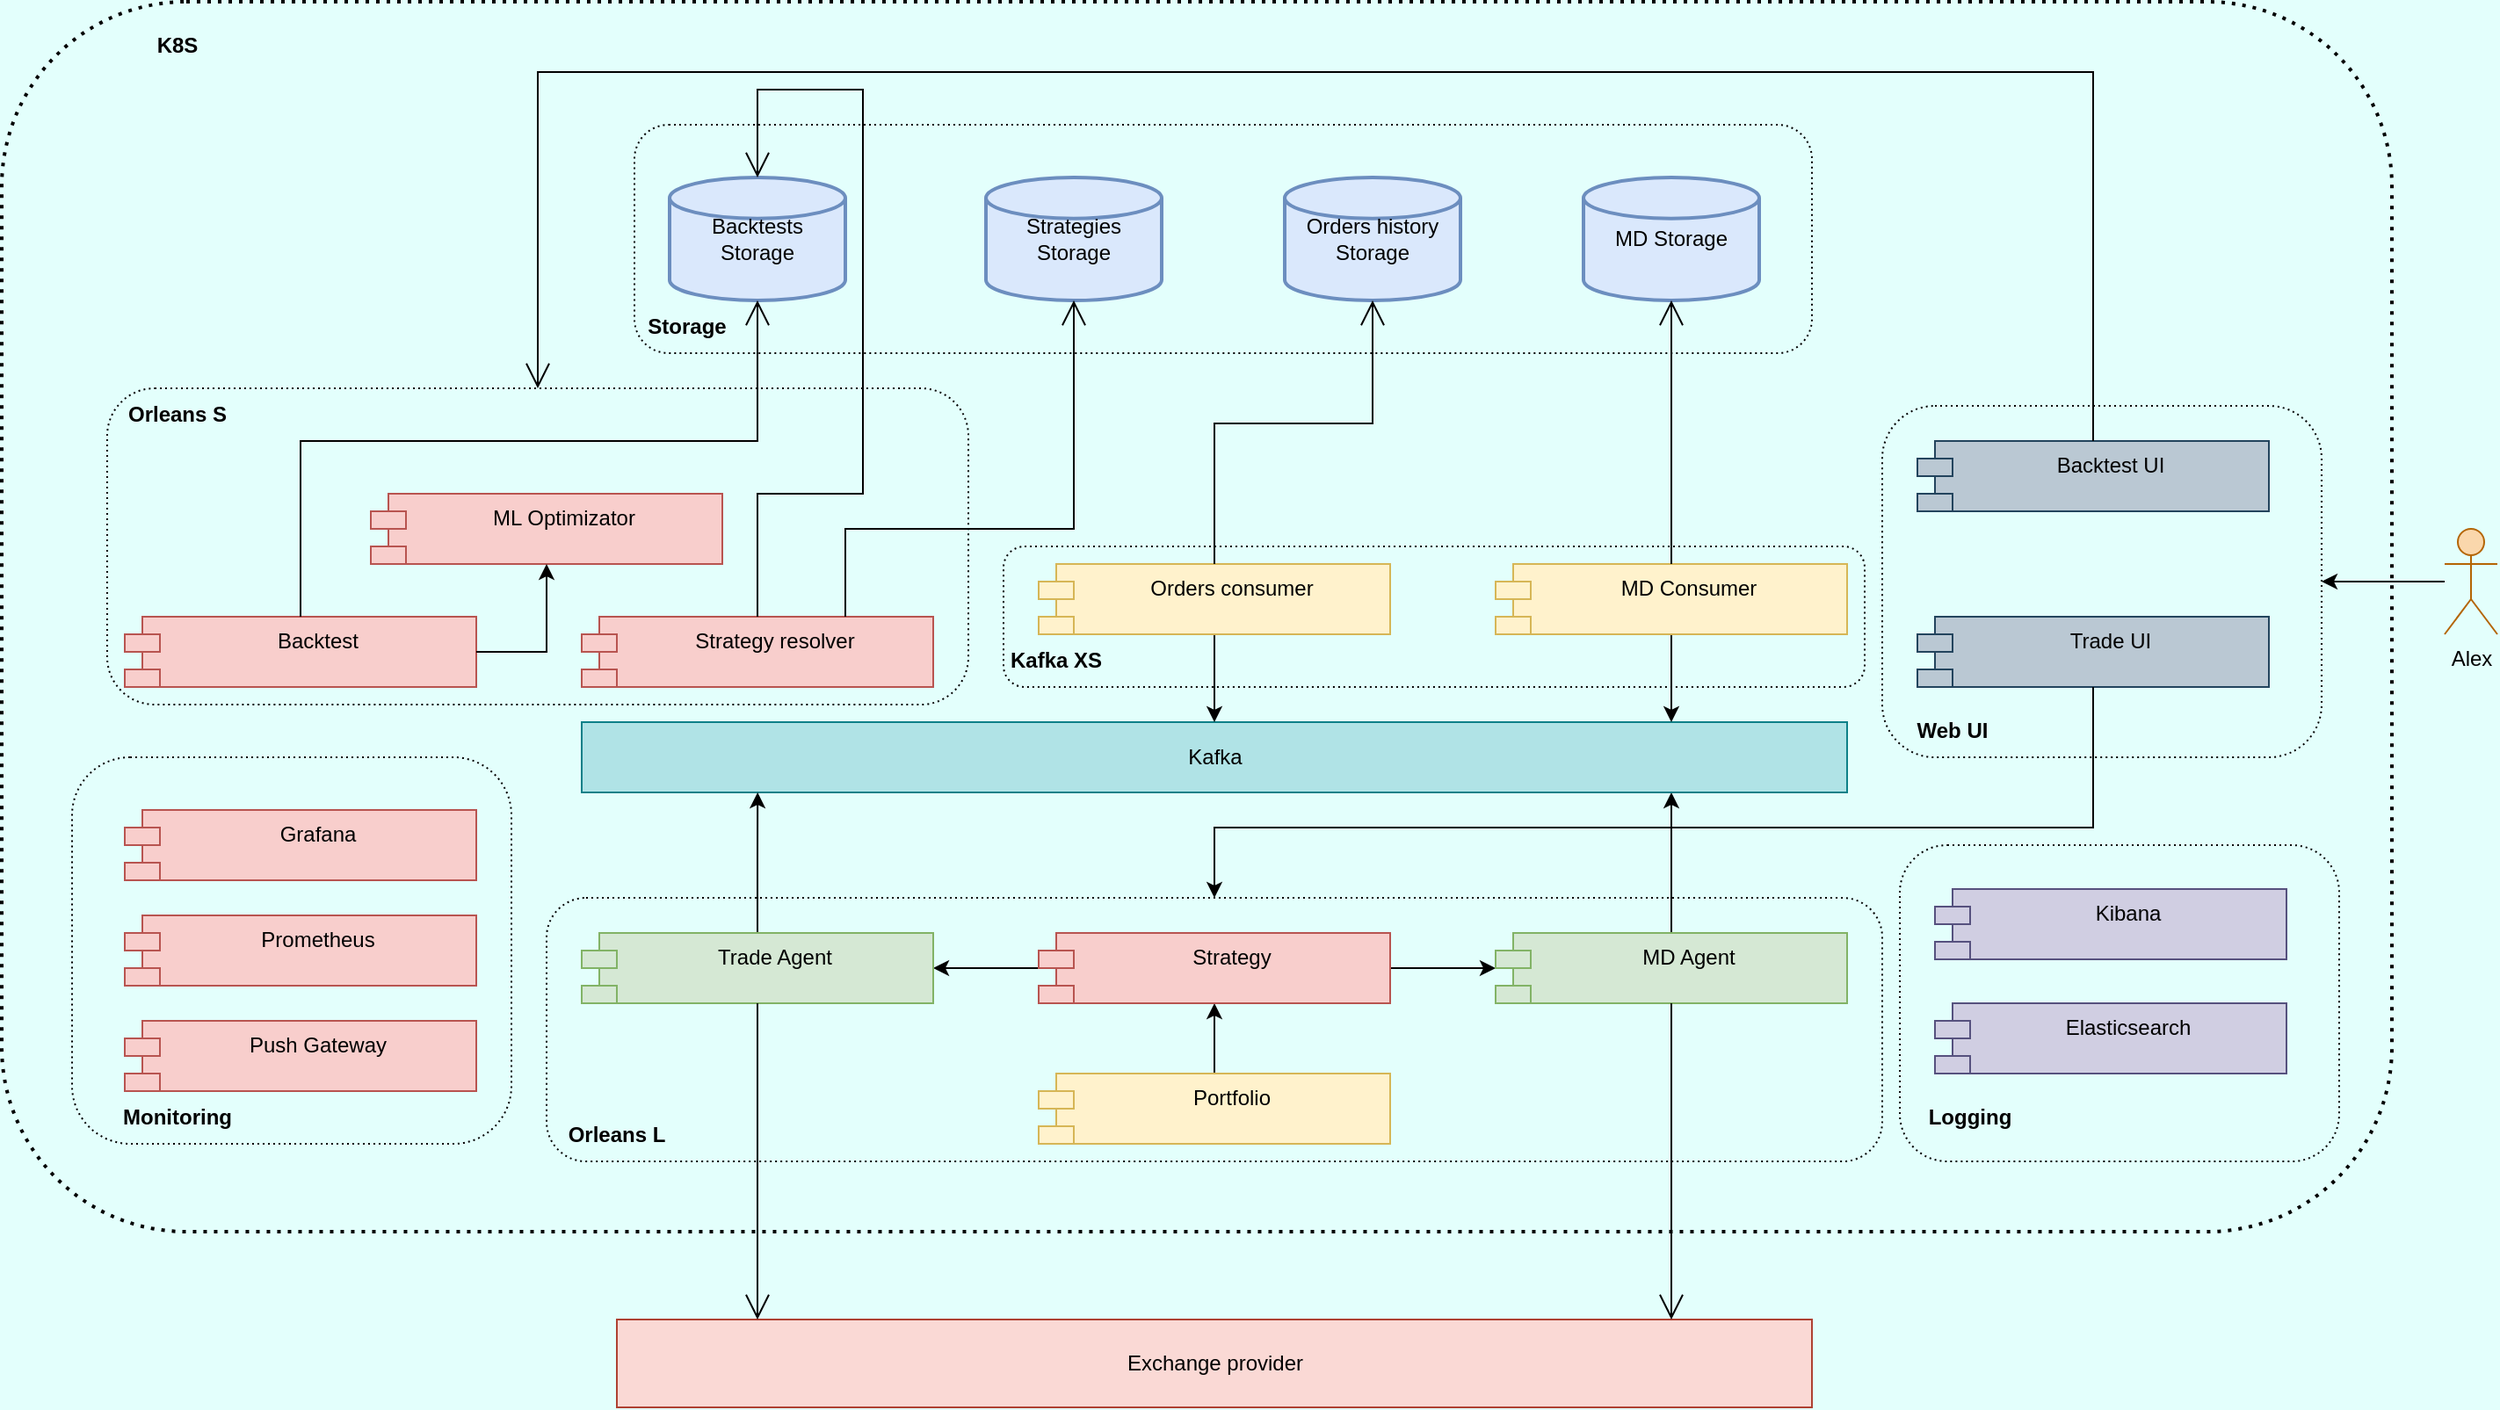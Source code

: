 <mxfile version="19.0.1" type="github">
  <diagram id="WKE2A_Vjz8Hv6VAIDM-J" name="Page-1">
    <mxGraphModel dx="2416" dy="2037" grid="1" gridSize="10" guides="1" tooltips="1" connect="1" arrows="1" fold="1" page="1" pageScale="1" pageWidth="827" pageHeight="1169" background="#E3FFFC" math="0" shadow="0">
      <root>
        <mxCell id="0" />
        <mxCell id="1" parent="0" />
        <mxCell id="pOZ7k_gRxGgjl1iSn6RZ-61" value="" style="group" parent="1" vertex="1" connectable="0">
          <mxGeometry x="-170" y="180" width="250" height="220" as="geometry" />
        </mxCell>
        <mxCell id="pOZ7k_gRxGgjl1iSn6RZ-43" value="Push Gateway" style="shape=module;align=left;spacingLeft=20;align=center;verticalAlign=top;fillColor=#f8cecc;strokeColor=#b85450;" parent="pOZ7k_gRxGgjl1iSn6RZ-61" vertex="1">
          <mxGeometry x="30" y="150" width="200" height="40" as="geometry" />
        </mxCell>
        <mxCell id="pOZ7k_gRxGgjl1iSn6RZ-44" value="Prometheus" style="shape=module;align=left;spacingLeft=20;align=center;verticalAlign=top;fillColor=#f8cecc;strokeColor=#b85450;" parent="pOZ7k_gRxGgjl1iSn6RZ-61" vertex="1">
          <mxGeometry x="30" y="90" width="200" height="40" as="geometry" />
        </mxCell>
        <mxCell id="pOZ7k_gRxGgjl1iSn6RZ-45" value="Grafana" style="shape=module;align=left;spacingLeft=20;align=center;verticalAlign=top;fillColor=#f8cecc;strokeColor=#b85450;" parent="pOZ7k_gRxGgjl1iSn6RZ-61" vertex="1">
          <mxGeometry x="30" y="30" width="200" height="40" as="geometry" />
        </mxCell>
        <mxCell id="pOZ7k_gRxGgjl1iSn6RZ-46" value="" style="rounded=1;whiteSpace=wrap;html=1;dashed=1;dashPattern=1 2;fillColor=none;" parent="pOZ7k_gRxGgjl1iSn6RZ-61" vertex="1">
          <mxGeometry width="250" height="220" as="geometry" />
        </mxCell>
        <mxCell id="pOZ7k_gRxGgjl1iSn6RZ-47" value="Monitoring" style="text;html=1;strokeColor=none;fillColor=none;align=center;verticalAlign=middle;whiteSpace=wrap;rounded=0;dashed=1;dashPattern=1 2;fontStyle=1" parent="pOZ7k_gRxGgjl1iSn6RZ-61" vertex="1">
          <mxGeometry x="30" y="190" width="60" height="30" as="geometry" />
        </mxCell>
        <mxCell id="pOZ7k_gRxGgjl1iSn6RZ-63" value="" style="rounded=1;whiteSpace=wrap;html=1;fillColor=none;dashed=1;dashPattern=1 2;strokeWidth=2;" parent="1" vertex="1">
          <mxGeometry x="-210" y="-250" width="1360" height="700" as="geometry" />
        </mxCell>
        <mxCell id="pOZ7k_gRxGgjl1iSn6RZ-36" value="" style="rounded=1;whiteSpace=wrap;html=1;dashed=1;dashPattern=1 2;fillColor=none;" parent="1" vertex="1">
          <mxGeometry x="-150" y="-30" width="490" height="180" as="geometry" />
        </mxCell>
        <mxCell id="pOZ7k_gRxGgjl1iSn6RZ-37" value="" style="rounded=1;whiteSpace=wrap;html=1;dashed=1;dashPattern=1 2;fillColor=none;" parent="1" vertex="1">
          <mxGeometry x="150" y="-180" width="670" height="130" as="geometry" />
        </mxCell>
        <mxCell id="pOZ7k_gRxGgjl1iSn6RZ-34" value="" style="rounded=1;whiteSpace=wrap;html=1;dashed=1;dashPattern=1 2;fillColor=none;" parent="1" vertex="1">
          <mxGeometry x="860" y="-20" width="250" height="200" as="geometry" />
        </mxCell>
        <mxCell id="pOZ7k_gRxGgjl1iSn6RZ-33" value="" style="rounded=1;whiteSpace=wrap;html=1;dashed=1;dashPattern=1 2;fillColor=none;" parent="1" vertex="1">
          <mxGeometry x="100" y="260" width="760" height="150" as="geometry" />
        </mxCell>
        <mxCell id="pOZ7k_gRxGgjl1iSn6RZ-18" value="" style="edgeStyle=orthogonalEdgeStyle;rounded=0;orthogonalLoop=1;jettySize=auto;html=1;" parent="1" source="pOZ7k_gRxGgjl1iSn6RZ-1" target="pOZ7k_gRxGgjl1iSn6RZ-2" edge="1">
          <mxGeometry relative="1" as="geometry" />
        </mxCell>
        <mxCell id="pOZ7k_gRxGgjl1iSn6RZ-1" value="Portfolio" style="shape=module;align=left;spacingLeft=20;align=center;verticalAlign=top;fillColor=#fff2cc;strokeColor=#d6b656;" parent="1" vertex="1">
          <mxGeometry x="380" y="360" width="200" height="40" as="geometry" />
        </mxCell>
        <mxCell id="pOZ7k_gRxGgjl1iSn6RZ-16" value="" style="edgeStyle=orthogonalEdgeStyle;rounded=0;orthogonalLoop=1;jettySize=auto;html=1;" parent="1" source="pOZ7k_gRxGgjl1iSn6RZ-2" target="pOZ7k_gRxGgjl1iSn6RZ-9" edge="1">
          <mxGeometry relative="1" as="geometry" />
        </mxCell>
        <mxCell id="pOZ7k_gRxGgjl1iSn6RZ-17" value="" style="edgeStyle=orthogonalEdgeStyle;rounded=0;orthogonalLoop=1;jettySize=auto;html=1;" parent="1" source="pOZ7k_gRxGgjl1iSn6RZ-2" target="pOZ7k_gRxGgjl1iSn6RZ-4" edge="1">
          <mxGeometry relative="1" as="geometry" />
        </mxCell>
        <mxCell id="pOZ7k_gRxGgjl1iSn6RZ-2" value="Strategy" style="shape=module;align=left;spacingLeft=20;align=center;verticalAlign=top;fillColor=#f8cecc;strokeColor=#b85450;" parent="1" vertex="1">
          <mxGeometry x="380" y="280" width="200" height="40" as="geometry" />
        </mxCell>
        <mxCell id="pOZ7k_gRxGgjl1iSn6RZ-8" value="" style="edgeStyle=orthogonalEdgeStyle;rounded=0;orthogonalLoop=1;jettySize=auto;html=1;" parent="1" source="pOZ7k_gRxGgjl1iSn6RZ-4" edge="1">
          <mxGeometry relative="1" as="geometry">
            <mxPoint x="740" y="200" as="targetPoint" />
          </mxGeometry>
        </mxCell>
        <mxCell id="pOZ7k_gRxGgjl1iSn6RZ-4" value="MD Agent" style="shape=module;align=left;spacingLeft=20;align=center;verticalAlign=top;fillColor=#d5e8d4;strokeColor=#82b366;" parent="1" vertex="1">
          <mxGeometry x="640" y="280" width="200" height="40" as="geometry" />
        </mxCell>
        <mxCell id="pOZ7k_gRxGgjl1iSn6RZ-5" value="MD Storage" style="strokeWidth=2;html=1;shape=mxgraph.flowchart.database;whiteSpace=wrap;fillColor=#dae8fc;strokeColor=#6c8ebf;" parent="1" vertex="1">
          <mxGeometry x="690" y="-150" width="100" height="70" as="geometry" />
        </mxCell>
        <mxCell id="pOZ7k_gRxGgjl1iSn6RZ-6" value="Kafka" style="html=1;fillColor=#b0e3e6;strokeColor=#0e8088;" parent="1" vertex="1">
          <mxGeometry x="120" y="160" width="720" height="40" as="geometry" />
        </mxCell>
        <mxCell id="pOZ7k_gRxGgjl1iSn6RZ-10" value="" style="edgeStyle=orthogonalEdgeStyle;rounded=0;orthogonalLoop=1;jettySize=auto;html=1;entryX=0.139;entryY=1;entryDx=0;entryDy=0;entryPerimeter=0;" parent="1" source="pOZ7k_gRxGgjl1iSn6RZ-9" target="pOZ7k_gRxGgjl1iSn6RZ-6" edge="1">
          <mxGeometry relative="1" as="geometry" />
        </mxCell>
        <mxCell id="pOZ7k_gRxGgjl1iSn6RZ-9" value="Trade Agent" style="shape=module;align=left;spacingLeft=20;align=center;verticalAlign=top;fillColor=#d5e8d4;strokeColor=#82b366;" parent="1" vertex="1">
          <mxGeometry x="120" y="280" width="200" height="40" as="geometry" />
        </mxCell>
        <mxCell id="pOZ7k_gRxGgjl1iSn6RZ-11" value="Strategies Storage" style="strokeWidth=2;html=1;shape=mxgraph.flowchart.database;whiteSpace=wrap;fillColor=#dae8fc;strokeColor=#6c8ebf;" parent="1" vertex="1">
          <mxGeometry x="350" y="-150" width="100" height="70" as="geometry" />
        </mxCell>
        <mxCell id="pOZ7k_gRxGgjl1iSn6RZ-12" value="Orders history Storage" style="strokeWidth=2;html=1;shape=mxgraph.flowchart.database;whiteSpace=wrap;fillColor=#dae8fc;strokeColor=#6c8ebf;" parent="1" vertex="1">
          <mxGeometry x="520" y="-150" width="100" height="70" as="geometry" />
        </mxCell>
        <mxCell id="pOZ7k_gRxGgjl1iSn6RZ-20" value="" style="edgeStyle=orthogonalEdgeStyle;rounded=0;orthogonalLoop=1;jettySize=auto;html=1;" parent="1" source="pOZ7k_gRxGgjl1iSn6RZ-13" edge="1">
          <mxGeometry relative="1" as="geometry">
            <mxPoint x="740" y="160" as="targetPoint" />
          </mxGeometry>
        </mxCell>
        <mxCell id="pOZ7k_gRxGgjl1iSn6RZ-13" value="MD Consumer" style="shape=module;align=left;spacingLeft=20;align=center;verticalAlign=top;fillColor=#fff2cc;strokeColor=#d6b656;" parent="1" vertex="1">
          <mxGeometry x="640" y="70" width="200" height="40" as="geometry" />
        </mxCell>
        <mxCell id="pOZ7k_gRxGgjl1iSn6RZ-19" value="" style="edgeStyle=orthogonalEdgeStyle;rounded=0;orthogonalLoop=1;jettySize=auto;html=1;entryX=0.5;entryY=0;entryDx=0;entryDy=0;" parent="1" source="pOZ7k_gRxGgjl1iSn6RZ-14" target="pOZ7k_gRxGgjl1iSn6RZ-6" edge="1">
          <mxGeometry relative="1" as="geometry" />
        </mxCell>
        <mxCell id="pOZ7k_gRxGgjl1iSn6RZ-14" value="Orders consumer" style="shape=module;align=left;spacingLeft=20;align=center;verticalAlign=top;fillColor=#fff2cc;strokeColor=#d6b656;" parent="1" vertex="1">
          <mxGeometry x="380" y="70" width="200" height="40" as="geometry" />
        </mxCell>
        <mxCell id="pOZ7k_gRxGgjl1iSn6RZ-15" value="Backtests&lt;br&gt;Storage" style="strokeWidth=2;html=1;shape=mxgraph.flowchart.database;whiteSpace=wrap;fillColor=#dae8fc;strokeColor=#6c8ebf;" parent="1" vertex="1">
          <mxGeometry x="170" y="-150" width="100" height="70" as="geometry" />
        </mxCell>
        <mxCell id="pOZ7k_gRxGgjl1iSn6RZ-21" value="Backtest" style="shape=module;align=left;spacingLeft=20;align=center;verticalAlign=top;fillColor=#f8cecc;strokeColor=#b85450;" parent="1" vertex="1">
          <mxGeometry x="-140" y="100" width="200" height="40" as="geometry" />
        </mxCell>
        <mxCell id="pOZ7k_gRxGgjl1iSn6RZ-22" value="Backtest UI" style="shape=module;align=left;spacingLeft=20;align=center;verticalAlign=top;fillColor=#bac8d3;strokeColor=#23445d;" parent="1" vertex="1">
          <mxGeometry x="880" width="200" height="40" as="geometry" />
        </mxCell>
        <mxCell id="pOZ7k_gRxGgjl1iSn6RZ-23" value="Trade UI" style="shape=module;align=left;spacingLeft=20;align=center;verticalAlign=top;fillColor=#bac8d3;strokeColor=#23445d;" parent="1" vertex="1">
          <mxGeometry x="880" y="100" width="200" height="40" as="geometry" />
        </mxCell>
        <mxCell id="pOZ7k_gRxGgjl1iSn6RZ-24" value="" style="endArrow=open;endFill=1;endSize=12;html=1;rounded=0;exitX=0.5;exitY=0;exitDx=0;exitDy=0;entryX=0.5;entryY=1;entryDx=0;entryDy=0;entryPerimeter=0;" parent="1" source="pOZ7k_gRxGgjl1iSn6RZ-13" target="pOZ7k_gRxGgjl1iSn6RZ-5" edge="1">
          <mxGeometry width="160" relative="1" as="geometry">
            <mxPoint x="820" as="sourcePoint" />
            <mxPoint x="980" as="targetPoint" />
            <Array as="points">
              <mxPoint x="740" y="20" />
            </Array>
          </mxGeometry>
        </mxCell>
        <mxCell id="pOZ7k_gRxGgjl1iSn6RZ-25" value="" style="endArrow=open;endFill=1;endSize=12;html=1;rounded=0;exitX=0.5;exitY=0;exitDx=0;exitDy=0;entryX=0.5;entryY=1;entryDx=0;entryDy=0;entryPerimeter=0;" parent="1" source="pOZ7k_gRxGgjl1iSn6RZ-14" target="pOZ7k_gRxGgjl1iSn6RZ-12" edge="1">
          <mxGeometry width="160" relative="1" as="geometry">
            <mxPoint x="540" y="20" as="sourcePoint" />
            <mxPoint x="700" y="20" as="targetPoint" />
            <Array as="points">
              <mxPoint x="480" y="-10" />
              <mxPoint x="570" y="-10" />
            </Array>
          </mxGeometry>
        </mxCell>
        <mxCell id="pOZ7k_gRxGgjl1iSn6RZ-26" value="" style="endArrow=open;endFill=1;endSize=12;html=1;rounded=0;exitX=0.5;exitY=0;exitDx=0;exitDy=0;entryX=0.5;entryY=0;entryDx=0;entryDy=0;" parent="1" source="pOZ7k_gRxGgjl1iSn6RZ-22" target="pOZ7k_gRxGgjl1iSn6RZ-36" edge="1">
          <mxGeometry width="160" relative="1" as="geometry">
            <mxPoint x="1050" y="-10" as="sourcePoint" />
            <mxPoint x="1210" y="-10" as="targetPoint" />
            <Array as="points">
              <mxPoint x="980" y="-210" />
              <mxPoint x="95" y="-210" />
            </Array>
          </mxGeometry>
        </mxCell>
        <mxCell id="pOZ7k_gRxGgjl1iSn6RZ-28" value="" style="endArrow=open;endFill=1;endSize=12;html=1;rounded=0;exitX=0.5;exitY=0;exitDx=0;exitDy=0;entryX=0.5;entryY=1;entryDx=0;entryDy=0;entryPerimeter=0;" parent="1" source="pOZ7k_gRxGgjl1iSn6RZ-21" target="pOZ7k_gRxGgjl1iSn6RZ-15" edge="1">
          <mxGeometry width="160" relative="1" as="geometry">
            <mxPoint x="150" y="590" as="sourcePoint" />
            <mxPoint x="310" y="590" as="targetPoint" />
            <Array as="points">
              <mxPoint x="-40" />
              <mxPoint x="90" />
              <mxPoint x="200" />
              <mxPoint x="220" />
            </Array>
          </mxGeometry>
        </mxCell>
        <mxCell id="pOZ7k_gRxGgjl1iSn6RZ-30" value="Strategy resolver" style="shape=module;align=left;spacingLeft=20;align=center;verticalAlign=top;fillColor=#f8cecc;strokeColor=#b85450;" parent="1" vertex="1">
          <mxGeometry x="120" y="100" width="200" height="40" as="geometry" />
        </mxCell>
        <mxCell id="pOZ7k_gRxGgjl1iSn6RZ-31" value="" style="endArrow=open;endFill=1;endSize=12;html=1;rounded=0;exitX=0.5;exitY=0;exitDx=0;exitDy=0;entryX=0.5;entryY=0;entryDx=0;entryDy=0;entryPerimeter=0;" parent="1" source="pOZ7k_gRxGgjl1iSn6RZ-30" target="pOZ7k_gRxGgjl1iSn6RZ-15" edge="1">
          <mxGeometry width="160" relative="1" as="geometry">
            <mxPoint x="350" y="10" as="sourcePoint" />
            <mxPoint x="510" y="10" as="targetPoint" />
            <Array as="points">
              <mxPoint x="220" y="30" />
              <mxPoint x="280" y="30" />
              <mxPoint x="280" y="-200" />
              <mxPoint x="220" y="-200" />
            </Array>
          </mxGeometry>
        </mxCell>
        <mxCell id="pOZ7k_gRxGgjl1iSn6RZ-32" value="" style="endArrow=open;endFill=1;endSize=12;html=1;rounded=0;exitX=0.75;exitY=0;exitDx=0;exitDy=0;entryX=0.5;entryY=1;entryDx=0;entryDy=0;entryPerimeter=0;" parent="1" source="pOZ7k_gRxGgjl1iSn6RZ-30" target="pOZ7k_gRxGgjl1iSn6RZ-11" edge="1">
          <mxGeometry width="160" relative="1" as="geometry">
            <mxPoint x="340" y="50" as="sourcePoint" />
            <mxPoint x="500" y="50" as="targetPoint" />
            <Array as="points">
              <mxPoint x="270" y="50" />
              <mxPoint x="400" y="50" />
            </Array>
          </mxGeometry>
        </mxCell>
        <mxCell id="pOZ7k_gRxGgjl1iSn6RZ-35" value="" style="rounded=1;whiteSpace=wrap;html=1;dashed=1;dashPattern=1 2;fillColor=none;" parent="1" vertex="1">
          <mxGeometry x="360" y="60" width="490" height="80" as="geometry" />
        </mxCell>
        <mxCell id="pOZ7k_gRxGgjl1iSn6RZ-38" value="Orleans L" style="text;html=1;strokeColor=none;fillColor=none;align=center;verticalAlign=middle;whiteSpace=wrap;rounded=0;dashed=1;dashPattern=1 2;fontStyle=1" parent="1" vertex="1">
          <mxGeometry x="110" y="380" width="60" height="30" as="geometry" />
        </mxCell>
        <mxCell id="pOZ7k_gRxGgjl1iSn6RZ-39" value="Orleans S" style="text;html=1;strokeColor=none;fillColor=none;align=center;verticalAlign=middle;whiteSpace=wrap;rounded=0;dashed=1;dashPattern=1 2;fontStyle=1" parent="1" vertex="1">
          <mxGeometry x="-140" y="-30" width="60" height="30" as="geometry" />
        </mxCell>
        <mxCell id="pOZ7k_gRxGgjl1iSn6RZ-40" value="Kafka XS" style="text;html=1;strokeColor=none;fillColor=none;align=center;verticalAlign=middle;whiteSpace=wrap;rounded=0;dashed=1;dashPattern=1 2;fontStyle=1" parent="1" vertex="1">
          <mxGeometry x="360" y="110" width="60" height="30" as="geometry" />
        </mxCell>
        <mxCell id="pOZ7k_gRxGgjl1iSn6RZ-41" value="Web UI" style="text;html=1;strokeColor=none;fillColor=none;align=center;verticalAlign=middle;whiteSpace=wrap;rounded=0;dashed=1;dashPattern=1 2;fontStyle=1" parent="1" vertex="1">
          <mxGeometry x="870" y="150" width="60" height="30" as="geometry" />
        </mxCell>
        <mxCell id="pOZ7k_gRxGgjl1iSn6RZ-42" value="Storage" style="text;html=1;strokeColor=none;fillColor=none;align=center;verticalAlign=middle;whiteSpace=wrap;rounded=0;dashed=1;dashPattern=1 2;fontStyle=1" parent="1" vertex="1">
          <mxGeometry x="150" y="-80" width="60" height="30" as="geometry" />
        </mxCell>
        <mxCell id="pOZ7k_gRxGgjl1iSn6RZ-53" value="" style="edgeStyle=orthogonalEdgeStyle;rounded=0;orthogonalLoop=1;jettySize=auto;html=1;" parent="1" source="pOZ7k_gRxGgjl1iSn6RZ-52" target="pOZ7k_gRxGgjl1iSn6RZ-34" edge="1">
          <mxGeometry relative="1" as="geometry" />
        </mxCell>
        <mxCell id="pOZ7k_gRxGgjl1iSn6RZ-52" value="Alex" style="shape=umlActor;verticalLabelPosition=bottom;verticalAlign=top;html=1;outlineConnect=0;fillColor=#fad7ac;strokeColor=#b46504;" parent="1" vertex="1">
          <mxGeometry x="1180" y="50" width="30" height="60" as="geometry" />
        </mxCell>
        <mxCell id="pOZ7k_gRxGgjl1iSn6RZ-58" value="Exchange provider" style="html=1;fillColor=#fad9d5;strokeColor=#ae4132;" parent="1" vertex="1">
          <mxGeometry x="140" y="500" width="680" height="50" as="geometry" />
        </mxCell>
        <mxCell id="pOZ7k_gRxGgjl1iSn6RZ-59" value="" style="endArrow=open;endFill=1;endSize=12;html=1;rounded=0;exitX=0.5;exitY=1;exitDx=0;exitDy=0;" parent="1" source="pOZ7k_gRxGgjl1iSn6RZ-9" edge="1">
          <mxGeometry width="160" relative="1" as="geometry">
            <mxPoint x="120" y="430" as="sourcePoint" />
            <mxPoint x="220" y="500" as="targetPoint" />
          </mxGeometry>
        </mxCell>
        <mxCell id="pOZ7k_gRxGgjl1iSn6RZ-60" value="" style="endArrow=open;endFill=1;endSize=12;html=1;rounded=0;exitX=0.5;exitY=1;exitDx=0;exitDy=0;" parent="1" source="pOZ7k_gRxGgjl1iSn6RZ-4" edge="1">
          <mxGeometry width="160" relative="1" as="geometry">
            <mxPoint x="731.12" y="330" as="sourcePoint" />
            <mxPoint x="740" y="500" as="targetPoint" />
          </mxGeometry>
        </mxCell>
        <mxCell id="pOZ7k_gRxGgjl1iSn6RZ-62" value="" style="group" parent="1" vertex="1" connectable="0">
          <mxGeometry x="870" y="230" width="250" height="180" as="geometry" />
        </mxCell>
        <mxCell id="pOZ7k_gRxGgjl1iSn6RZ-48" value="Kibana" style="shape=module;align=left;spacingLeft=20;align=center;verticalAlign=top;fillColor=#d0cee2;strokeColor=#56517e;" parent="pOZ7k_gRxGgjl1iSn6RZ-62" vertex="1">
          <mxGeometry x="20" y="25" width="200" height="40" as="geometry" />
        </mxCell>
        <mxCell id="pOZ7k_gRxGgjl1iSn6RZ-49" value="Elasticsearch" style="shape=module;align=left;spacingLeft=20;align=center;verticalAlign=top;fillColor=#d0cee2;strokeColor=#56517e;" parent="pOZ7k_gRxGgjl1iSn6RZ-62" vertex="1">
          <mxGeometry x="20" y="90" width="200" height="40" as="geometry" />
        </mxCell>
        <mxCell id="pOZ7k_gRxGgjl1iSn6RZ-50" value="" style="rounded=1;whiteSpace=wrap;html=1;dashed=1;dashPattern=1 2;fillColor=none;" parent="pOZ7k_gRxGgjl1iSn6RZ-62" vertex="1">
          <mxGeometry width="250" height="180" as="geometry" />
        </mxCell>
        <mxCell id="pOZ7k_gRxGgjl1iSn6RZ-51" value="Logging" style="text;html=1;strokeColor=none;fillColor=none;align=center;verticalAlign=middle;whiteSpace=wrap;rounded=0;dashed=1;dashPattern=1 2;fontStyle=1" parent="pOZ7k_gRxGgjl1iSn6RZ-62" vertex="1">
          <mxGeometry x="10" y="140" width="60" height="30" as="geometry" />
        </mxCell>
        <mxCell id="pOZ7k_gRxGgjl1iSn6RZ-64" value="K8S" style="text;html=1;strokeColor=none;fillColor=none;align=center;verticalAlign=middle;whiteSpace=wrap;rounded=0;dashed=1;dashPattern=1 2;fontStyle=1" parent="1" vertex="1">
          <mxGeometry x="-140" y="-240" width="60" height="30" as="geometry" />
        </mxCell>
        <mxCell id="t2cWZ-yAsgIiGAB5R4Hm-1" value="ML Optimizator" style="shape=module;align=left;spacingLeft=20;align=center;verticalAlign=top;fillColor=#f8cecc;strokeColor=#b85450;" vertex="1" parent="1">
          <mxGeometry y="30" width="200" height="40" as="geometry" />
        </mxCell>
        <mxCell id="t2cWZ-yAsgIiGAB5R4Hm-2" value="" style="endArrow=classic;html=1;rounded=0;exitX=1;exitY=0.5;exitDx=0;exitDy=0;entryX=0.5;entryY=1;entryDx=0;entryDy=0;" edge="1" parent="1" source="pOZ7k_gRxGgjl1iSn6RZ-21" target="t2cWZ-yAsgIiGAB5R4Hm-1">
          <mxGeometry width="50" height="50" relative="1" as="geometry">
            <mxPoint x="90" y="130" as="sourcePoint" />
            <mxPoint x="140" y="80" as="targetPoint" />
            <Array as="points">
              <mxPoint x="100" y="120" />
            </Array>
          </mxGeometry>
        </mxCell>
        <mxCell id="t2cWZ-yAsgIiGAB5R4Hm-3" value="" style="endArrow=classic;html=1;rounded=0;exitX=0.5;exitY=1;exitDx=0;exitDy=0;entryX=0.5;entryY=0;entryDx=0;entryDy=0;" edge="1" parent="1" source="pOZ7k_gRxGgjl1iSn6RZ-23" target="pOZ7k_gRxGgjl1iSn6RZ-33">
          <mxGeometry width="50" height="50" relative="1" as="geometry">
            <mxPoint x="880" y="230" as="sourcePoint" />
            <mxPoint x="930" y="180" as="targetPoint" />
            <Array as="points">
              <mxPoint x="980" y="220" />
              <mxPoint x="480" y="220" />
            </Array>
          </mxGeometry>
        </mxCell>
      </root>
    </mxGraphModel>
  </diagram>
</mxfile>
